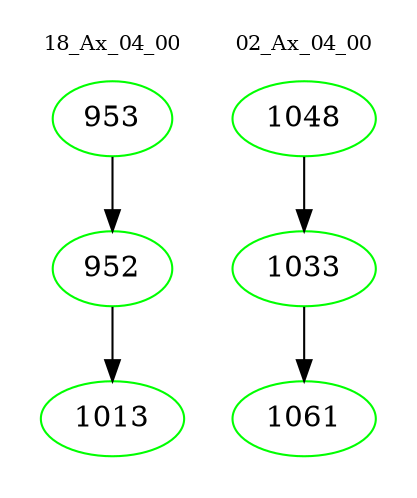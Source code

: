 digraph{
subgraph cluster_0 {
color = white
label = "18_Ax_04_00";
fontsize=10;
T0_953 [label="953", color="green"]
T0_953 -> T0_952 [color="black"]
T0_952 [label="952", color="green"]
T0_952 -> T0_1013 [color="black"]
T0_1013 [label="1013", color="green"]
}
subgraph cluster_1 {
color = white
label = "02_Ax_04_00";
fontsize=10;
T1_1048 [label="1048", color="green"]
T1_1048 -> T1_1033 [color="black"]
T1_1033 [label="1033", color="green"]
T1_1033 -> T1_1061 [color="black"]
T1_1061 [label="1061", color="green"]
}
}
